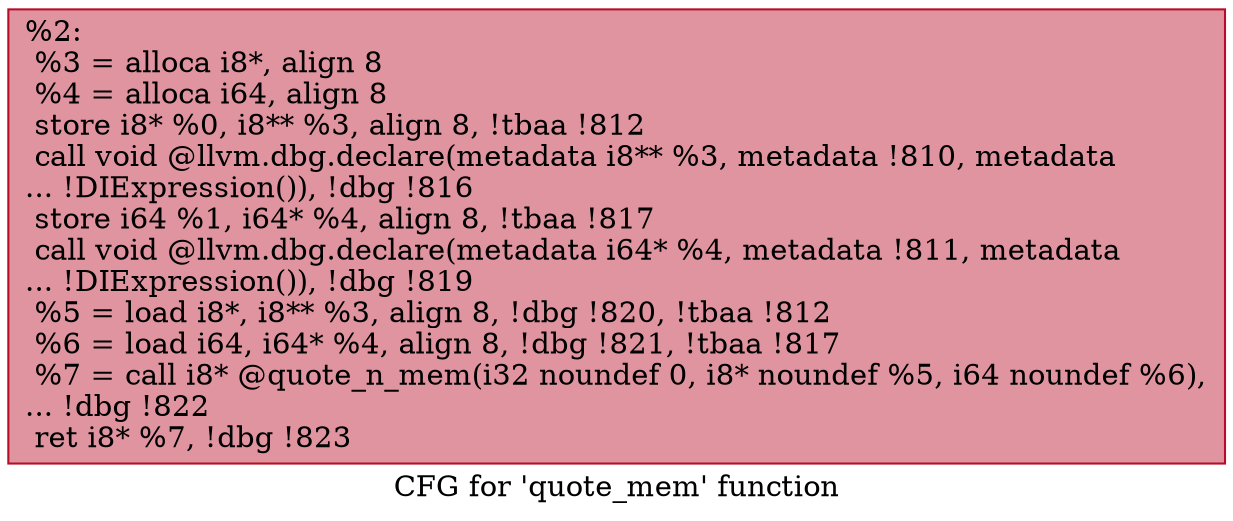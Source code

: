 digraph "CFG for 'quote_mem' function" {
	label="CFG for 'quote_mem' function";

	Node0x835250 [shape=record,color="#b70d28ff", style=filled, fillcolor="#b70d2870",label="{%2:\l  %3 = alloca i8*, align 8\l  %4 = alloca i64, align 8\l  store i8* %0, i8** %3, align 8, !tbaa !812\l  call void @llvm.dbg.declare(metadata i8** %3, metadata !810, metadata\l... !DIExpression()), !dbg !816\l  store i64 %1, i64* %4, align 8, !tbaa !817\l  call void @llvm.dbg.declare(metadata i64* %4, metadata !811, metadata\l... !DIExpression()), !dbg !819\l  %5 = load i8*, i8** %3, align 8, !dbg !820, !tbaa !812\l  %6 = load i64, i64* %4, align 8, !dbg !821, !tbaa !817\l  %7 = call i8* @quote_n_mem(i32 noundef 0, i8* noundef %5, i64 noundef %6),\l... !dbg !822\l  ret i8* %7, !dbg !823\l}"];
}
